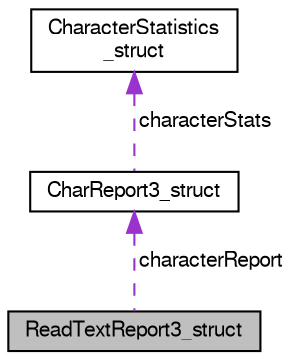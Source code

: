 digraph "ReadTextReport3_struct"
{
  bgcolor="transparent";
  edge [fontname="FreeSans",fontsize="10",labelfontname="FreeSans",labelfontsize="10"];
  node [fontname="FreeSans",fontsize="10",shape=record];
  Node1 [label="ReadTextReport3_struct",height=0.2,width=0.4,color="black", fillcolor="grey75", style="filled" fontcolor="black"];
  Node2 -> Node1 [dir="back",color="darkorchid3",fontsize="10",style="dashed",label=" characterReport" ,fontname="FreeSans"];
  Node2 [label="CharReport3_struct",height=0.2,width=0.4,color="black",URL="$struct_char_report3__struct.html"];
  Node3 -> Node2 [dir="back",color="darkorchid3",fontsize="10",style="dashed",label=" characterStats" ,fontname="FreeSans"];
  Node3 [label="CharacterStatistics\l_struct",height=0.2,width=0.4,color="black",URL="$struct_character_statistics__struct.html"];
}
